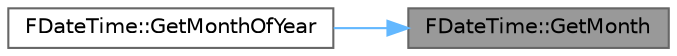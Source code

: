 digraph "FDateTime::GetMonth"
{
 // INTERACTIVE_SVG=YES
 // LATEX_PDF_SIZE
  bgcolor="transparent";
  edge [fontname=Helvetica,fontsize=10,labelfontname=Helvetica,labelfontsize=10];
  node [fontname=Helvetica,fontsize=10,shape=box,height=0.2,width=0.4];
  rankdir="RL";
  Node1 [id="Node000001",label="FDateTime::GetMonth",height=0.2,width=0.4,color="gray40", fillcolor="grey60", style="filled", fontcolor="black",tooltip="Gets this date's the month part (1 to 12)."];
  Node1 -> Node2 [id="edge1_Node000001_Node000002",dir="back",color="steelblue1",style="solid",tooltip=" "];
  Node2 [id="Node000002",label="FDateTime::GetMonthOfYear",height=0.2,width=0.4,color="grey40", fillcolor="white", style="filled",URL="$d3/da3/structFDateTime.html#a5a1b827dcb63c86d352d6ca5eaf57fb2",tooltip="Gets the date's month of the year (January to December)."];
}

